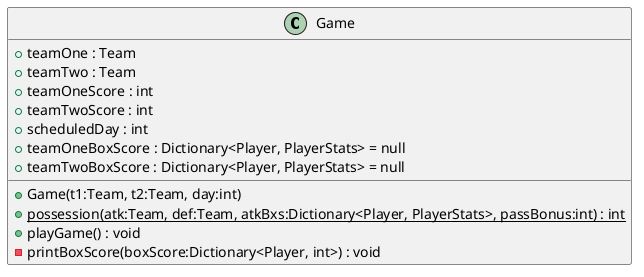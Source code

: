 @startuml Game
class Game {
    + teamOne : Team
    + teamTwo : Team
    + teamOneScore : int
    + teamTwoScore : int
    + scheduledDay : int
    + teamOneBoxScore : Dictionary<Player, PlayerStats> = null
    + teamTwoBoxScore : Dictionary<Player, PlayerStats> = null
    + Game(t1:Team, t2:Team, day:int)
    + {static} possession(atk:Team, def:Team, atkBxs:Dictionary<Player, PlayerStats>, passBonus:int) : int
    + playGame() : void
    - printBoxScore(boxScore:Dictionary<Player, int>) : void
}
@enduml
